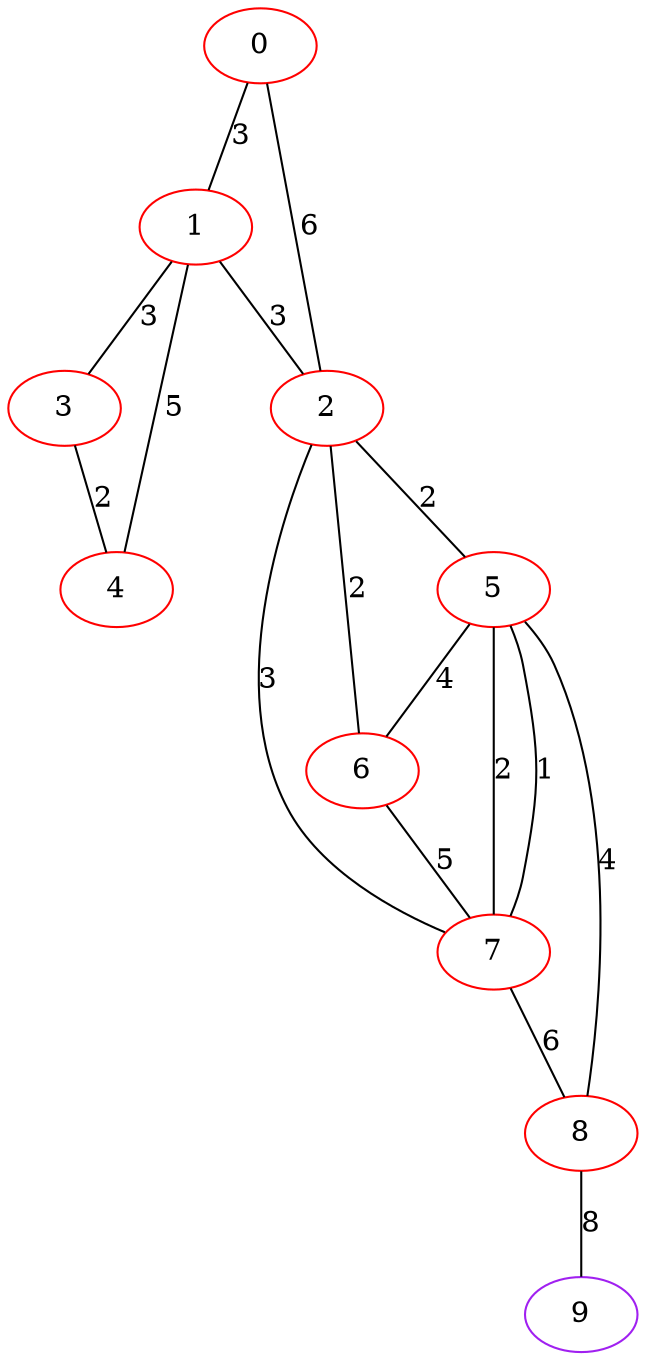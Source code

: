 graph "" {
0 [color=red, weight=1];
1 [color=red, weight=1];
2 [color=red, weight=1];
3 [color=red, weight=1];
4 [color=red, weight=1];
5 [color=red, weight=1];
6 [color=red, weight=1];
7 [color=red, weight=1];
8 [color=red, weight=1];
9 [color=purple, weight=4];
0 -- 1  [key=0, label=3];
0 -- 2  [key=0, label=6];
1 -- 2  [key=0, label=3];
1 -- 3  [key=0, label=3];
1 -- 4  [key=0, label=5];
2 -- 5  [key=0, label=2];
2 -- 6  [key=0, label=2];
2 -- 7  [key=0, label=3];
3 -- 4  [key=0, label=2];
5 -- 8  [key=0, label=4];
5 -- 6  [key=0, label=4];
5 -- 7  [key=0, label=1];
5 -- 7  [key=1, label=2];
6 -- 7  [key=0, label=5];
7 -- 8  [key=0, label=6];
8 -- 9  [key=0, label=8];
}
